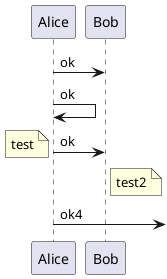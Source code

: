 {
  "sha1": "4df5aevb26ebp6zczee6vuywlsspcwm",
  "insertion": {
    "when": "2024-05-30T20:48:20.478Z",
    "user": "plantuml@gmail.com"
  }
}
@startuml
Alice -> Bob [[http://www.google.fr]] : ok

Alice -> Alice [[http://www.google.com]] : ok

Alice -> Bob [[http://www.google.de]] : ok
note left [[http://www.google.es]]
  test
end note

note right of Bob [[http://www.google.es]]
  test2
end note

Alice ->] [[http://www.google.com5]] : ok4


@enduml
